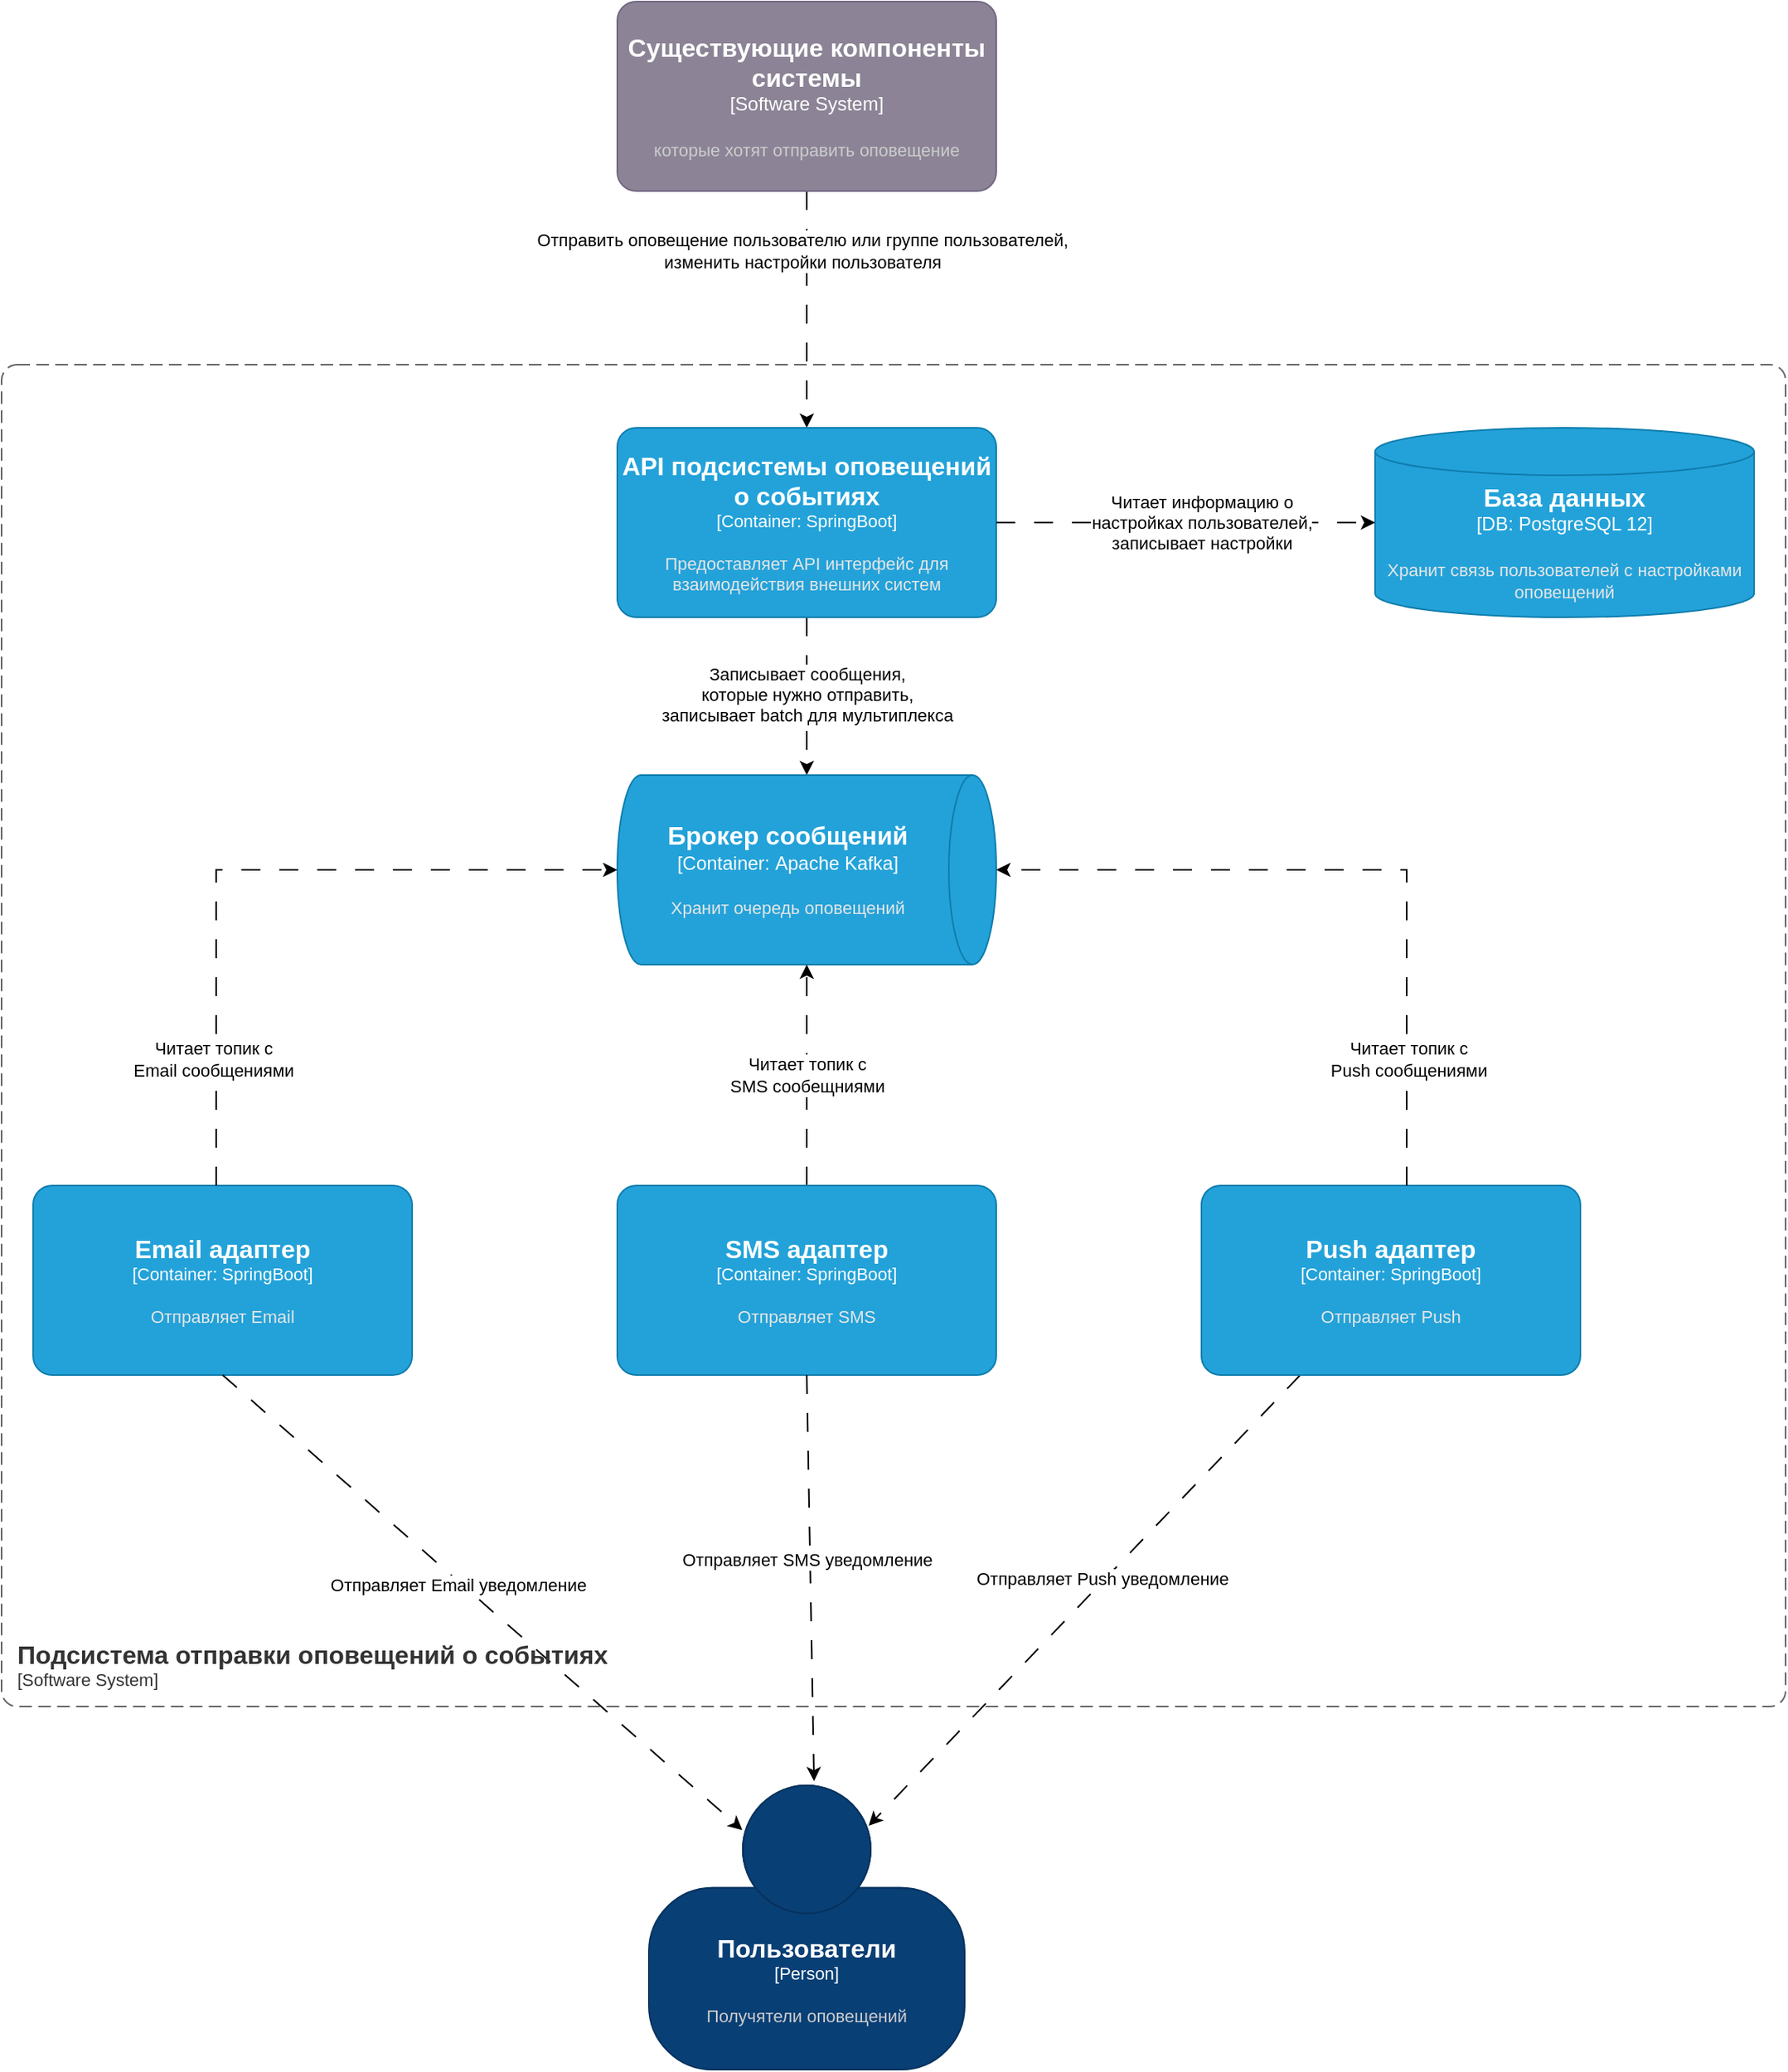 <mxfile version="22.0.2" type="device">
  <diagram name="Страница — 1" id="4AF0Bc-Jt5nDYyQmDvnp">
    <mxGraphModel dx="3765" dy="1188" grid="1" gridSize="10" guides="1" tooltips="1" connect="1" arrows="1" fold="1" page="1" pageScale="1" pageWidth="827" pageHeight="1169" math="0" shadow="0">
      <root>
        <mxCell id="0" />
        <mxCell id="1" parent="0" />
        <mxCell id="AJG7Gfzm2Z9j25c4P1MB-31" style="rounded=0;orthogonalLoop=1;jettySize=auto;html=1;dashed=1;dashPattern=12 12;strokeColor=default;" parent="1" source="AJG7Gfzm2Z9j25c4P1MB-7" target="AJG7Gfzm2Z9j25c4P1MB-12" edge="1">
          <mxGeometry relative="1" as="geometry" />
        </mxCell>
        <mxCell id="AJG7Gfzm2Z9j25c4P1MB-46" value="Отправить оповещение пользователю или группе пользователей,&lt;br&gt;изменить настройки пользователя" style="edgeLabel;html=1;align=center;verticalAlign=middle;resizable=0;points=[];" parent="AJG7Gfzm2Z9j25c4P1MB-31" vertex="1" connectable="0">
          <mxGeometry x="-0.493" y="-3" relative="1" as="geometry">
            <mxPoint as="offset" />
          </mxGeometry>
        </mxCell>
        <object c4Name="Существующие компоненты системы" c4Type="Software System" c4Description="которые хотят отправить оповещение" label="&lt;font style=&quot;font-size: 16px&quot;&gt;&lt;b&gt;%c4Name%&lt;/b&gt;&lt;/font&gt;&lt;div&gt;[%c4Type%]&lt;/div&gt;&lt;br&gt;&lt;div&gt;&lt;font style=&quot;font-size: 11px&quot;&gt;&lt;font color=&quot;#cccccc&quot;&gt;%c4Description%&lt;/font&gt;&lt;/div&gt;" placeholders="1" id="AJG7Gfzm2Z9j25c4P1MB-7">
          <mxCell style="rounded=1;whiteSpace=wrap;html=1;labelBackgroundColor=none;fillColor=#8C8496;fontColor=#ffffff;align=center;arcSize=10;strokeColor=#736782;metaEdit=1;resizable=0;points=[[0.25,0,0],[0.5,0,0],[0.75,0,0],[1,0.25,0],[1,0.5,0],[1,0.75,0],[0.75,1,0],[0.5,1,0],[0.25,1,0],[0,0.75,0],[0,0.5,0],[0,0.25,0]];" parent="1" vertex="1">
            <mxGeometry x="310" y="330" width="240" height="120" as="geometry" />
          </mxCell>
        </object>
        <object placeholders="1" c4Name="Пользователи" c4Type="Person" c4Description="Получятели оповещений" label="&lt;font style=&quot;font-size: 16px&quot;&gt;&lt;b&gt;%c4Name%&lt;/b&gt;&lt;/font&gt;&lt;div&gt;[%c4Type%]&lt;/div&gt;&lt;br&gt;&lt;div&gt;&lt;font style=&quot;font-size: 11px&quot;&gt;&lt;font color=&quot;#cccccc&quot;&gt;%c4Description%&lt;/font&gt;&lt;/div&gt;" id="AJG7Gfzm2Z9j25c4P1MB-9">
          <mxCell style="html=1;fontSize=11;dashed=0;whiteSpace=wrap;fillColor=#083F75;strokeColor=#06315C;fontColor=#ffffff;shape=mxgraph.c4.person2;align=center;metaEdit=1;points=[[0.5,0,0],[1,0.5,0],[1,0.75,0],[0.75,1,0],[0.5,1,0],[0.25,1,0],[0,0.75,0],[0,0.5,0]];resizable=0;" parent="1" vertex="1">
            <mxGeometry x="330" y="1460" width="200" height="180" as="geometry" />
          </mxCell>
        </object>
        <mxCell id="AJG7Gfzm2Z9j25c4P1MB-20" style="edgeStyle=orthogonalEdgeStyle;rounded=0;orthogonalLoop=1;jettySize=auto;html=1;dashed=1;dashPattern=12 12;" parent="1" source="AJG7Gfzm2Z9j25c4P1MB-12" target="AJG7Gfzm2Z9j25c4P1MB-19" edge="1">
          <mxGeometry relative="1" as="geometry" />
        </mxCell>
        <mxCell id="AJG7Gfzm2Z9j25c4P1MB-32" value="Записывает сообщения, &lt;br&gt;которые нужно отправить,&lt;br&gt;записывает batch для мультиплекса" style="edgeLabel;html=1;align=center;verticalAlign=middle;resizable=0;points=[];" parent="AJG7Gfzm2Z9j25c4P1MB-20" vertex="1" connectable="0">
          <mxGeometry x="-0.387" y="-1" relative="1" as="geometry">
            <mxPoint x="1" y="18" as="offset" />
          </mxGeometry>
        </mxCell>
        <object placeholders="1" c4Name="API подсистемы оповещений о событиях" c4Type="Container" c4Technology="SpringBoot" c4Description="Предоставляет API интерфейс для взаимодействия внешних систем" label="&lt;font style=&quot;font-size: 16px&quot;&gt;&lt;b&gt;%c4Name%&lt;/b&gt;&lt;/font&gt;&lt;div&gt;[%c4Type%: %c4Technology%]&lt;/div&gt;&lt;br&gt;&lt;div&gt;&lt;font style=&quot;font-size: 11px&quot;&gt;&lt;font color=&quot;#E6E6E6&quot;&gt;%c4Description%&lt;/font&gt;&lt;/div&gt;" id="AJG7Gfzm2Z9j25c4P1MB-12">
          <mxCell style="rounded=1;whiteSpace=wrap;html=1;fontSize=11;labelBackgroundColor=none;fillColor=#23A2D9;fontColor=#ffffff;align=center;arcSize=10;strokeColor=#0E7DAD;metaEdit=1;resizable=0;points=[[0.25,0,0],[0.5,0,0],[0.75,0,0],[1,0.25,0],[1,0.5,0],[1,0.75,0],[0.75,1,0],[0.5,1,0],[0.25,1,0],[0,0.75,0],[0,0.5,0],[0,0.25,0]];" parent="1" vertex="1">
            <mxGeometry x="310" y="600" width="240" height="120" as="geometry" />
          </mxCell>
        </object>
        <object placeholders="1" c4Type="База данных" c4Container="DB" c4Technology="PostgreSQL 12" c4Description="Хранит связь пользователей с настройками оповещений" label="&lt;font style=&quot;font-size: 16px&quot;&gt;&lt;b&gt;%c4Type%&lt;/b&gt;&lt;/font&gt;&lt;div&gt;[%c4Container%:&amp;nbsp;%c4Technology%]&lt;/div&gt;&lt;br&gt;&lt;div&gt;&lt;font style=&quot;font-size: 11px&quot;&gt;&lt;font color=&quot;#E6E6E6&quot;&gt;%c4Description%&lt;/font&gt;&lt;/div&gt;" id="AJG7Gfzm2Z9j25c4P1MB-13">
          <mxCell style="shape=cylinder3;size=15;whiteSpace=wrap;html=1;boundedLbl=1;rounded=0;labelBackgroundColor=none;fillColor=#23A2D9;fontSize=12;fontColor=#ffffff;align=center;strokeColor=#0E7DAD;metaEdit=1;points=[[0.5,0,0],[1,0.25,0],[1,0.5,0],[1,0.75,0],[0.5,1,0],[0,0.75,0],[0,0.5,0],[0,0.25,0]];resizable=0;" parent="1" vertex="1">
            <mxGeometry x="790" y="600" width="240" height="120" as="geometry" />
          </mxCell>
        </object>
        <mxCell id="AJG7Gfzm2Z9j25c4P1MB-17" style="edgeStyle=orthogonalEdgeStyle;rounded=0;orthogonalLoop=1;jettySize=auto;html=1;dashed=1;dashPattern=12 12;" parent="1" source="AJG7Gfzm2Z9j25c4P1MB-12" target="AJG7Gfzm2Z9j25c4P1MB-13" edge="1">
          <mxGeometry relative="1" as="geometry">
            <mxPoint x="409" y="910" as="targetPoint" />
          </mxGeometry>
        </mxCell>
        <mxCell id="AJG7Gfzm2Z9j25c4P1MB-18" value="Читает информацию о &lt;br&gt;настройках пользователей, &lt;br&gt;записывает настройки" style="edgeLabel;html=1;align=center;verticalAlign=middle;resizable=0;points=[];" parent="AJG7Gfzm2Z9j25c4P1MB-17" vertex="1" connectable="0">
          <mxGeometry x="-0.213" y="-1" relative="1" as="geometry">
            <mxPoint x="35" y="-1" as="offset" />
          </mxGeometry>
        </mxCell>
        <object placeholders="1" c4Type="Брокер сообщений" c4Container="Container" c4Technology="Apache Kafka" c4Description="Хранит очередь оповещений" label="&lt;font style=&quot;font-size: 16px&quot;&gt;&lt;b&gt;%c4Type%&lt;/b&gt;&lt;/font&gt;&lt;div&gt;[%c4Container%:&amp;nbsp;%c4Technology%]&lt;/div&gt;&lt;br&gt;&lt;div&gt;&lt;font style=&quot;font-size: 11px&quot;&gt;&lt;font color=&quot;#E6E6E6&quot;&gt;%c4Description%&lt;/font&gt;&lt;/div&gt;" id="AJG7Gfzm2Z9j25c4P1MB-19">
          <mxCell style="shape=cylinder3;size=15;direction=south;whiteSpace=wrap;html=1;boundedLbl=1;rounded=0;labelBackgroundColor=none;fillColor=#23A2D9;fontSize=12;fontColor=#ffffff;align=center;strokeColor=#0E7DAD;metaEdit=1;points=[[0.5,0,0],[1,0.25,0],[1,0.5,0],[1,0.75,0],[0.5,1,0],[0,0.75,0],[0,0.5,0],[0,0.25,0]];resizable=0;" parent="1" vertex="1">
            <mxGeometry x="310" y="820" width="240" height="120" as="geometry" />
          </mxCell>
        </object>
        <object placeholders="1" c4Name="Email адаптер" c4Type="Container" c4Technology="SpringBoot" c4Description="Отправляет Email" label="&lt;font style=&quot;font-size: 16px&quot;&gt;&lt;b&gt;%c4Name%&lt;/b&gt;&lt;/font&gt;&lt;div&gt;[%c4Type%: %c4Technology%]&lt;/div&gt;&lt;br&gt;&lt;div&gt;&lt;font style=&quot;font-size: 11px&quot;&gt;&lt;font color=&quot;#E6E6E6&quot;&gt;%c4Description%&lt;/font&gt;&lt;/div&gt;" id="AJG7Gfzm2Z9j25c4P1MB-21">
          <mxCell style="rounded=1;whiteSpace=wrap;html=1;fontSize=11;labelBackgroundColor=none;fillColor=#23A2D9;fontColor=#ffffff;align=center;arcSize=10;strokeColor=#0E7DAD;metaEdit=1;resizable=0;points=[[0.25,0,0],[0.5,0,0],[0.75,0,0],[1,0.25,0],[1,0.5,0],[1,0.75,0],[0.75,1,0],[0.5,1,0],[0.25,1,0],[0,0.75,0],[0,0.5,0],[0,0.25,0]];" parent="1" vertex="1">
            <mxGeometry x="-60" y="1080" width="240" height="120" as="geometry" />
          </mxCell>
        </object>
        <mxCell id="AJG7Gfzm2Z9j25c4P1MB-33" style="edgeStyle=orthogonalEdgeStyle;rounded=0;orthogonalLoop=1;jettySize=auto;html=1;dashed=1;dashPattern=12 12;entryX=1;entryY=0.5;entryDx=0;entryDy=0;entryPerimeter=0;" parent="1" source="AJG7Gfzm2Z9j25c4P1MB-22" target="AJG7Gfzm2Z9j25c4P1MB-19" edge="1">
          <mxGeometry relative="1" as="geometry">
            <mxPoint x="430" y="1010" as="targetPoint" />
          </mxGeometry>
        </mxCell>
        <mxCell id="AJG7Gfzm2Z9j25c4P1MB-34" value="Читает топик с &lt;br&gt;SMS сообещниями" style="edgeLabel;html=1;align=center;verticalAlign=middle;resizable=0;points=[];" parent="AJG7Gfzm2Z9j25c4P1MB-33" vertex="1" connectable="0">
          <mxGeometry x="0.144" y="-1" relative="1" as="geometry">
            <mxPoint x="-1" y="10" as="offset" />
          </mxGeometry>
        </mxCell>
        <object placeholders="1" c4Name="SMS адаптер" c4Type="Container" c4Technology="SpringBoot" c4Description="Отправляет SMS" label="&lt;font style=&quot;font-size: 16px&quot;&gt;&lt;b&gt;%c4Name%&lt;/b&gt;&lt;/font&gt;&lt;div&gt;[%c4Type%: %c4Technology%]&lt;/div&gt;&lt;br&gt;&lt;div&gt;&lt;font style=&quot;font-size: 11px&quot;&gt;&lt;font color=&quot;#E6E6E6&quot;&gt;%c4Description%&lt;/font&gt;&lt;/div&gt;" id="AJG7Gfzm2Z9j25c4P1MB-22">
          <mxCell style="rounded=1;whiteSpace=wrap;html=1;fontSize=11;labelBackgroundColor=none;fillColor=#23A2D9;fontColor=#ffffff;align=center;arcSize=10;strokeColor=#0E7DAD;metaEdit=1;resizable=0;points=[[0.25,0,0],[0.5,0,0],[0.75,0,0],[1,0.25,0],[1,0.5,0],[1,0.75,0],[0.75,1,0],[0.5,1,0],[0.25,1,0],[0,0.75,0],[0,0.5,0],[0,0.25,0]];" parent="1" vertex="1">
            <mxGeometry x="310" y="1080" width="240" height="120" as="geometry" />
          </mxCell>
        </object>
        <mxCell id="AJG7Gfzm2Z9j25c4P1MB-39" style="rounded=0;orthogonalLoop=1;jettySize=auto;html=1;dashed=1;dashPattern=12 12;entryX=0.696;entryY=0.142;entryDx=0;entryDy=0;entryPerimeter=0;" parent="1" source="AJG7Gfzm2Z9j25c4P1MB-23" target="AJG7Gfzm2Z9j25c4P1MB-9" edge="1">
          <mxGeometry relative="1" as="geometry" />
        </mxCell>
        <mxCell id="AJG7Gfzm2Z9j25c4P1MB-40" value="Отправляет Push уведомление" style="edgeLabel;html=1;align=center;verticalAlign=middle;resizable=0;points=[];" parent="AJG7Gfzm2Z9j25c4P1MB-39" vertex="1" connectable="0">
          <mxGeometry x="-0.09" y="-2" relative="1" as="geometry">
            <mxPoint as="offset" />
          </mxGeometry>
        </mxCell>
        <object placeholders="1" c4Name="Push адаптер" c4Type="Container" c4Technology="SpringBoot" c4Description="Отправляет Push" label="&lt;font style=&quot;font-size: 16px&quot;&gt;&lt;b&gt;%c4Name%&lt;/b&gt;&lt;/font&gt;&lt;div&gt;[%c4Type%: %c4Technology%]&lt;/div&gt;&lt;br&gt;&lt;div&gt;&lt;font style=&quot;font-size: 11px&quot;&gt;&lt;font color=&quot;#E6E6E6&quot;&gt;%c4Description%&lt;/font&gt;&lt;/div&gt;" id="AJG7Gfzm2Z9j25c4P1MB-23">
          <mxCell style="rounded=1;whiteSpace=wrap;html=1;fontSize=11;labelBackgroundColor=none;fillColor=#23A2D9;fontColor=#ffffff;align=center;arcSize=10;strokeColor=#0E7DAD;metaEdit=1;resizable=0;points=[[0.25,0,0],[0.5,0,0],[0.75,0,0],[1,0.25,0],[1,0.5,0],[1,0.75,0],[0.75,1,0],[0.5,1,0],[0.25,1,0],[0,0.75,0],[0,0.5,0],[0,0.25,0]];" parent="1" vertex="1">
            <mxGeometry x="680" y="1080" width="240" height="120" as="geometry" />
          </mxCell>
        </object>
        <mxCell id="AJG7Gfzm2Z9j25c4P1MB-35" style="edgeStyle=orthogonalEdgeStyle;rounded=0;orthogonalLoop=1;jettySize=auto;html=1;entryX=0.5;entryY=1;entryDx=0;entryDy=0;entryPerimeter=0;dashed=1;dashPattern=12 12;exitX=0.483;exitY=0;exitDx=0;exitDy=0;exitPerimeter=0;" parent="1" source="AJG7Gfzm2Z9j25c4P1MB-21" target="AJG7Gfzm2Z9j25c4P1MB-19" edge="1">
          <mxGeometry relative="1" as="geometry" />
        </mxCell>
        <mxCell id="AJG7Gfzm2Z9j25c4P1MB-36" value="Читает топик с &lt;br&gt;Email сообщениями" style="edgeLabel;html=1;align=center;verticalAlign=middle;resizable=0;points=[];" parent="AJG7Gfzm2Z9j25c4P1MB-35" vertex="1" connectable="0">
          <mxGeometry x="-0.439" y="2" relative="1" as="geometry">
            <mxPoint y="47" as="offset" />
          </mxGeometry>
        </mxCell>
        <mxCell id="AJG7Gfzm2Z9j25c4P1MB-37" style="edgeStyle=orthogonalEdgeStyle;rounded=0;orthogonalLoop=1;jettySize=auto;html=1;entryX=0.5;entryY=0;entryDx=0;entryDy=0;entryPerimeter=0;dashed=1;dashPattern=12 12;" parent="1" source="AJG7Gfzm2Z9j25c4P1MB-23" target="AJG7Gfzm2Z9j25c4P1MB-19" edge="1">
          <mxGeometry relative="1" as="geometry">
            <mxPoint x="810" y="1190" as="sourcePoint" />
            <Array as="points">
              <mxPoint x="810" y="880" />
            </Array>
          </mxGeometry>
        </mxCell>
        <mxCell id="AJG7Gfzm2Z9j25c4P1MB-38" value="Читает топик с &lt;br&gt;Push сообщениями" style="edgeLabel;html=1;align=center;verticalAlign=middle;resizable=0;points=[];" parent="AJG7Gfzm2Z9j25c4P1MB-37" vertex="1" connectable="0">
          <mxGeometry x="-0.498" y="-1" relative="1" as="geometry">
            <mxPoint y="35" as="offset" />
          </mxGeometry>
        </mxCell>
        <mxCell id="AJG7Gfzm2Z9j25c4P1MB-41" style="rounded=0;orthogonalLoop=1;jettySize=auto;html=1;dashed=1;dashPattern=12 12;entryX=0.523;entryY=-0.015;entryDx=0;entryDy=0;entryPerimeter=0;exitX=0.5;exitY=1;exitDx=0;exitDy=0;exitPerimeter=0;" parent="1" source="AJG7Gfzm2Z9j25c4P1MB-22" target="AJG7Gfzm2Z9j25c4P1MB-9" edge="1">
          <mxGeometry relative="1" as="geometry">
            <mxPoint x="740" y="1320" as="sourcePoint" />
            <mxPoint x="479" y="1546" as="targetPoint" />
          </mxGeometry>
        </mxCell>
        <mxCell id="AJG7Gfzm2Z9j25c4P1MB-42" value="Отправляет SMS уведомление" style="edgeLabel;html=1;align=center;verticalAlign=middle;resizable=0;points=[];" parent="AJG7Gfzm2Z9j25c4P1MB-41" vertex="1" connectable="0">
          <mxGeometry x="-0.09" y="-2" relative="1" as="geometry">
            <mxPoint as="offset" />
          </mxGeometry>
        </mxCell>
        <mxCell id="AJG7Gfzm2Z9j25c4P1MB-44" style="rounded=0;orthogonalLoop=1;jettySize=auto;html=1;dashed=1;dashPattern=12 12;entryX=0.296;entryY=0.157;entryDx=0;entryDy=0;entryPerimeter=0;exitX=0.5;exitY=1;exitDx=0;exitDy=0;exitPerimeter=0;" parent="1" source="AJG7Gfzm2Z9j25c4P1MB-21" target="AJG7Gfzm2Z9j25c4P1MB-9" edge="1">
          <mxGeometry relative="1" as="geometry">
            <mxPoint x="440" y="1320" as="sourcePoint" />
            <mxPoint x="445" y="1517" as="targetPoint" />
          </mxGeometry>
        </mxCell>
        <mxCell id="AJG7Gfzm2Z9j25c4P1MB-45" value="Отправляет Email уведомление" style="edgeLabel;html=1;align=center;verticalAlign=middle;resizable=0;points=[];" parent="AJG7Gfzm2Z9j25c4P1MB-44" vertex="1" connectable="0">
          <mxGeometry x="-0.09" y="-2" relative="1" as="geometry">
            <mxPoint as="offset" />
          </mxGeometry>
        </mxCell>
        <object placeholders="1" c4Name="Подсистема отправки оповещений о событиях" c4Type="SystemScopeBoundary" c4Application="Software System" label="&lt;font style=&quot;font-size: 16px&quot;&gt;&lt;b&gt;&lt;div style=&quot;text-align: left&quot;&gt;%c4Name%&lt;/div&gt;&lt;/b&gt;&lt;/font&gt;&lt;div style=&quot;text-align: left&quot;&gt;[%c4Application%]&lt;/div&gt;" id="Rj7wS1LZBO81cBKAN2o7-1">
          <mxCell style="rounded=1;fontSize=11;whiteSpace=wrap;html=1;dashed=1;arcSize=20;fillColor=none;strokeColor=#666666;fontColor=#333333;labelBackgroundColor=none;align=left;verticalAlign=bottom;labelBorderColor=none;spacingTop=0;spacing=10;dashPattern=8 4;metaEdit=1;rotatable=0;perimeter=rectanglePerimeter;noLabel=0;labelPadding=0;allowArrows=0;connectable=0;expand=0;recursiveResize=0;editable=1;pointerEvents=0;absoluteArcSize=1;points=[[0.25,0,0],[0.5,0,0],[0.75,0,0],[1,0.25,0],[1,0.5,0],[1,0.75,0],[0.75,1,0],[0.5,1,0],[0.25,1,0],[0,0.75,0],[0,0.5,0],[0,0.25,0]];" parent="1" vertex="1">
            <mxGeometry x="-80" y="560" width="1130" height="850" as="geometry" />
          </mxCell>
        </object>
      </root>
    </mxGraphModel>
  </diagram>
</mxfile>
